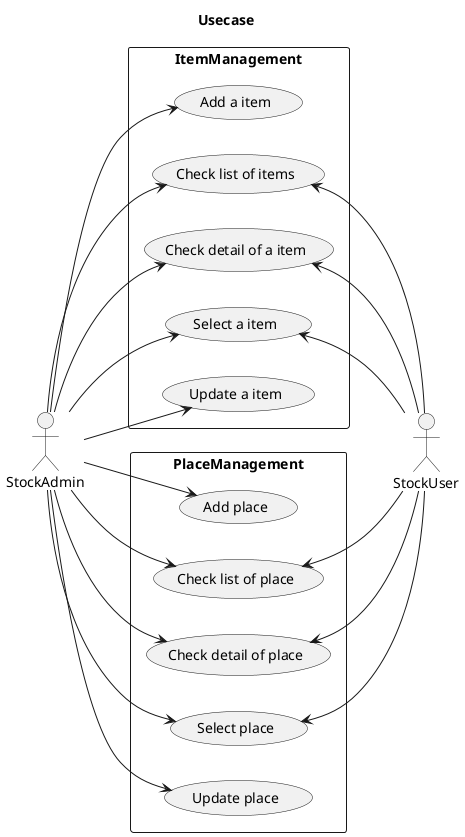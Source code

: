 @startuml
title Usecase
left to right direction
actor StockAdmin
actor StockUser
rectangle ItemManagement {
    (Add a item) as add
    (Check list of items) as check
    (Check detail of a item) as detail
    (Select a item) as select
    (Update a item) as update
    StockAdmin --> add
    StockAdmin --> check
    StockAdmin --> select
    StockAdmin --> detail
    StockAdmin --> update
    check <-- StockUser
    select <-- StockUser
    detail <-- StockUser
}
rectangle PlaceManagement {
    (Add place) as add2
    (Check list of place) as check2
    (Check detail of place) as detail2
    (Select place) as select2
    (Update place) as update2
    StockAdmin --> add2
    StockAdmin --> check2
    StockAdmin --> select2
    StockAdmin --> detail2
    StockAdmin --> update2
    check2 <-- StockUser
    select2 <-- StockUser
    detail2<-- StockUser
}
newpage
left to right direction
actor StockUser
rectangle StockRegistration {
    (Select place) as select3
    (Select a item) as select4
    (Add items) as add3
    select4 .> add3 :include
    (Input amount) as input
    StockUser ---> select3
    StockUser ---> select4
    StockUser ---> add3
    StockUser ---> input
}
rectangle UpdateAmount {
    (Select place) as select5
    (Select a item) as select6
    (Update amount) as update
    StockUser --> select5
    StockUser --> select6
    StockUser --> update
}
@enduml

